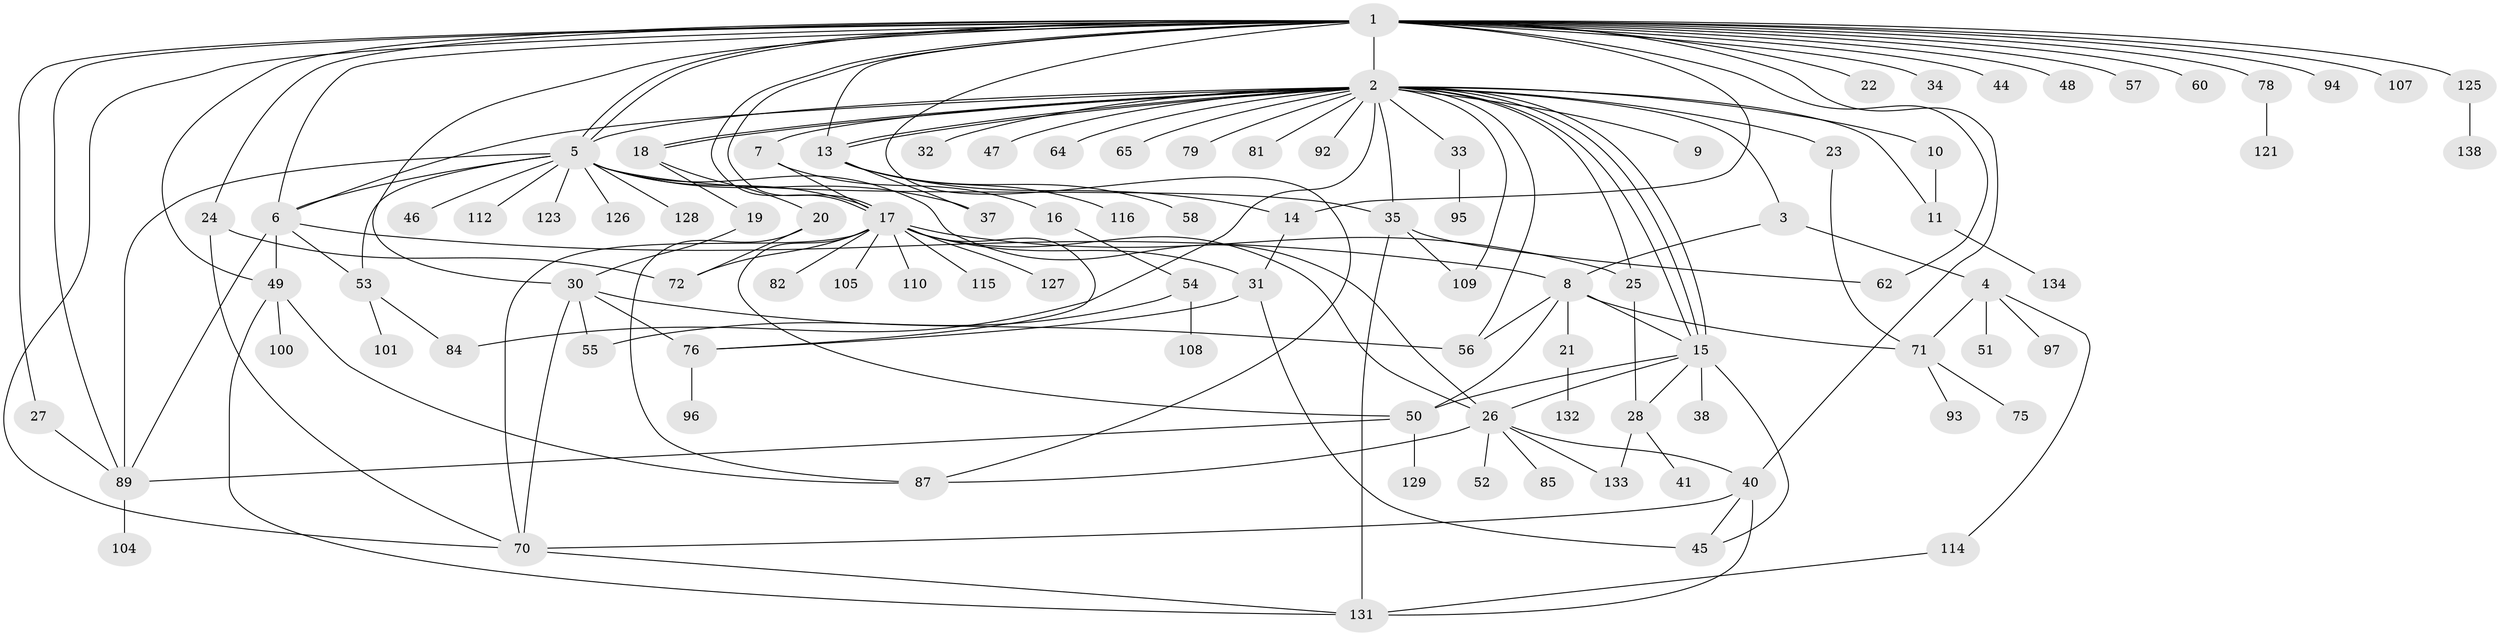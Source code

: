// Generated by graph-tools (version 1.1) at 2025/23/03/03/25 07:23:52]
// undirected, 99 vertices, 157 edges
graph export_dot {
graph [start="1"]
  node [color=gray90,style=filled];
  1 [super="+67"];
  2 [super="+29"];
  3;
  4 [super="+63"];
  5 [super="+36"];
  6 [super="+103"];
  7 [super="+59"];
  8 [super="+12"];
  9;
  10;
  11;
  13 [super="+66"];
  14;
  15 [super="+122"];
  16 [super="+135"];
  17 [super="+69"];
  18 [super="+137"];
  19;
  20 [super="+88"];
  21 [super="+118"];
  22;
  23 [super="+73"];
  24 [super="+43"];
  25 [super="+83"];
  26 [super="+90"];
  27;
  28 [super="+74"];
  30 [super="+42"];
  31 [super="+39"];
  32;
  33 [super="+106"];
  34;
  35 [super="+77"];
  37;
  38;
  40 [super="+136"];
  41 [super="+117"];
  44 [super="+91"];
  45;
  46;
  47;
  48;
  49 [super="+68"];
  50 [super="+124"];
  51 [super="+98"];
  52;
  53 [super="+61"];
  54 [super="+120"];
  55;
  56;
  57;
  58;
  60;
  62;
  64;
  65;
  70 [super="+111"];
  71 [super="+102"];
  72 [super="+80"];
  75;
  76 [super="+86"];
  78;
  79;
  81;
  82;
  84;
  85;
  87 [super="+130"];
  89 [super="+99"];
  92;
  93;
  94;
  95;
  96;
  97;
  100;
  101;
  104;
  105;
  107;
  108;
  109;
  110 [super="+113"];
  112;
  114 [super="+119"];
  115;
  116;
  121;
  123;
  125;
  126;
  127;
  128;
  129;
  131;
  132;
  133;
  134;
  138;
  1 -- 2 [weight=2];
  1 -- 5;
  1 -- 5;
  1 -- 6;
  1 -- 13;
  1 -- 17;
  1 -- 17;
  1 -- 22;
  1 -- 24;
  1 -- 27;
  1 -- 30;
  1 -- 34;
  1 -- 40 [weight=2];
  1 -- 44;
  1 -- 48;
  1 -- 57;
  1 -- 60;
  1 -- 78;
  1 -- 87;
  1 -- 89;
  1 -- 107;
  1 -- 125;
  1 -- 49;
  1 -- 62;
  1 -- 94;
  1 -- 14;
  1 -- 70;
  2 -- 3;
  2 -- 5;
  2 -- 6;
  2 -- 7;
  2 -- 9;
  2 -- 10;
  2 -- 11;
  2 -- 13;
  2 -- 13;
  2 -- 15;
  2 -- 15;
  2 -- 15;
  2 -- 18;
  2 -- 18;
  2 -- 23;
  2 -- 25;
  2 -- 33;
  2 -- 35;
  2 -- 47;
  2 -- 56;
  2 -- 64;
  2 -- 65;
  2 -- 79;
  2 -- 81;
  2 -- 92;
  2 -- 109;
  2 -- 32;
  2 -- 84;
  3 -- 4;
  3 -- 8;
  4 -- 51;
  4 -- 71;
  4 -- 97;
  4 -- 114;
  5 -- 6;
  5 -- 35;
  5 -- 37;
  5 -- 46;
  5 -- 53;
  5 -- 89;
  5 -- 112;
  5 -- 126;
  5 -- 128;
  5 -- 17;
  5 -- 26;
  5 -- 123;
  6 -- 49;
  6 -- 89;
  6 -- 8;
  6 -- 53;
  7 -- 16;
  7 -- 17;
  8 -- 21;
  8 -- 71;
  8 -- 56;
  8 -- 15;
  8 -- 50;
  10 -- 11;
  11 -- 134;
  13 -- 14;
  13 -- 58;
  13 -- 116;
  13 -- 37;
  14 -- 31;
  15 -- 28;
  15 -- 38;
  15 -- 50;
  15 -- 45;
  15 -- 26;
  16 -- 54;
  17 -- 26;
  17 -- 50;
  17 -- 70;
  17 -- 72;
  17 -- 76;
  17 -- 105;
  17 -- 110;
  17 -- 115;
  17 -- 127;
  17 -- 82;
  17 -- 25;
  17 -- 31;
  18 -- 19;
  18 -- 20;
  19 -- 30;
  20 -- 72;
  20 -- 87;
  21 -- 132;
  23 -- 71;
  24 -- 72;
  24 -- 70;
  25 -- 28;
  26 -- 52;
  26 -- 85;
  26 -- 87;
  26 -- 133;
  26 -- 40;
  27 -- 89;
  28 -- 41;
  28 -- 133;
  30 -- 56;
  30 -- 70;
  30 -- 76;
  30 -- 55;
  31 -- 45;
  31 -- 76;
  33 -- 95;
  35 -- 62;
  35 -- 109;
  35 -- 131;
  40 -- 131;
  40 -- 45;
  40 -- 70;
  49 -- 100;
  49 -- 131;
  49 -- 87;
  50 -- 89;
  50 -- 129;
  53 -- 84;
  53 -- 101;
  54 -- 108;
  54 -- 55;
  70 -- 131;
  71 -- 75;
  71 -- 93;
  76 -- 96;
  78 -- 121;
  89 -- 104;
  114 -- 131;
  125 -- 138;
}
